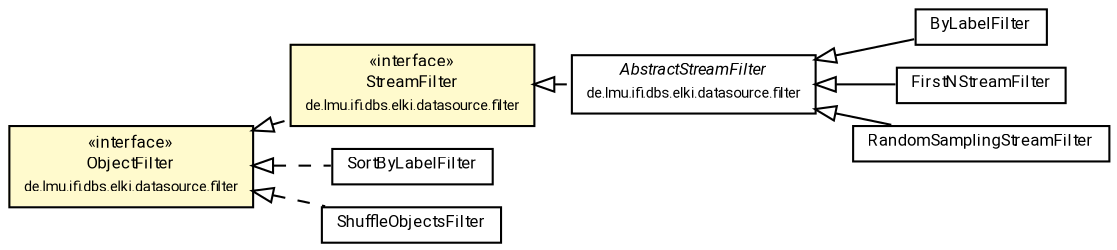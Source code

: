 #!/usr/local/bin/dot
#
# Class diagram 
# Generated by UMLGraph version R5_7_2-60-g0e99a6 (http://www.spinellis.gr/umlgraph/)
#

digraph G {
	graph [fontnames="svg"]
	edge [fontname="Roboto",fontsize=7,labelfontname="Roboto",labelfontsize=7,color="black"];
	node [fontname="Roboto",fontcolor="black",fontsize=8,shape=plaintext,margin=0,width=0,height=0];
	nodesep=0.15;
	ranksep=0.25;
	rankdir=LR;
	// de.lmu.ifi.dbs.elki.datasource.filter.ObjectFilter
	c717296 [label=<<table title="de.lmu.ifi.dbs.elki.datasource.filter.ObjectFilter" border="0" cellborder="1" cellspacing="0" cellpadding="2" bgcolor="LemonChiffon" href="../ObjectFilter.html" target="_parent">
		<tr><td><table border="0" cellspacing="0" cellpadding="1">
		<tr><td align="center" balign="center"> &#171;interface&#187; </td></tr>
		<tr><td align="center" balign="center"> <font face="Roboto">ObjectFilter</font> </td></tr>
		<tr><td align="center" balign="center"> <font face="Roboto" point-size="7.0">de.lmu.ifi.dbs.elki.datasource.filter</font> </td></tr>
		</table></td></tr>
		</table>>, URL="../ObjectFilter.html"];
	// de.lmu.ifi.dbs.elki.datasource.filter.StreamFilter
	c717297 [label=<<table title="de.lmu.ifi.dbs.elki.datasource.filter.StreamFilter" border="0" cellborder="1" cellspacing="0" cellpadding="2" bgcolor="LemonChiffon" href="../StreamFilter.html" target="_parent">
		<tr><td><table border="0" cellspacing="0" cellpadding="1">
		<tr><td align="center" balign="center"> &#171;interface&#187; </td></tr>
		<tr><td align="center" balign="center"> <font face="Roboto">StreamFilter</font> </td></tr>
		<tr><td align="center" balign="center"> <font face="Roboto" point-size="7.0">de.lmu.ifi.dbs.elki.datasource.filter</font> </td></tr>
		</table></td></tr>
		</table>>, URL="../StreamFilter.html"];
	// de.lmu.ifi.dbs.elki.datasource.filter.AbstractStreamFilter
	c718786 [label=<<table title="de.lmu.ifi.dbs.elki.datasource.filter.AbstractStreamFilter" border="0" cellborder="1" cellspacing="0" cellpadding="2" href="../AbstractStreamFilter.html" target="_parent">
		<tr><td><table border="0" cellspacing="0" cellpadding="1">
		<tr><td align="center" balign="center"> <font face="Roboto"><i>AbstractStreamFilter</i></font> </td></tr>
		<tr><td align="center" balign="center"> <font face="Roboto" point-size="7.0">de.lmu.ifi.dbs.elki.datasource.filter</font> </td></tr>
		</table></td></tr>
		</table>>, URL="../AbstractStreamFilter.html"];
	// de.lmu.ifi.dbs.elki.datasource.filter.selection.SortByLabelFilter
	c718815 [label=<<table title="de.lmu.ifi.dbs.elki.datasource.filter.selection.SortByLabelFilter" border="0" cellborder="1" cellspacing="0" cellpadding="2" href="SortByLabelFilter.html" target="_parent">
		<tr><td><table border="0" cellspacing="0" cellpadding="1">
		<tr><td align="center" balign="center"> <font face="Roboto">SortByLabelFilter</font> </td></tr>
		</table></td></tr>
		</table>>, URL="SortByLabelFilter.html"];
	// de.lmu.ifi.dbs.elki.datasource.filter.selection.ByLabelFilter
	c718816 [label=<<table title="de.lmu.ifi.dbs.elki.datasource.filter.selection.ByLabelFilter" border="0" cellborder="1" cellspacing="0" cellpadding="2" href="ByLabelFilter.html" target="_parent">
		<tr><td><table border="0" cellspacing="0" cellpadding="1">
		<tr><td align="center" balign="center"> <font face="Roboto">ByLabelFilter</font> </td></tr>
		</table></td></tr>
		</table>>, URL="ByLabelFilter.html"];
	// de.lmu.ifi.dbs.elki.datasource.filter.selection.FirstNStreamFilter
	c718818 [label=<<table title="de.lmu.ifi.dbs.elki.datasource.filter.selection.FirstNStreamFilter" border="0" cellborder="1" cellspacing="0" cellpadding="2" href="FirstNStreamFilter.html" target="_parent">
		<tr><td><table border="0" cellspacing="0" cellpadding="1">
		<tr><td align="center" balign="center"> <font face="Roboto">FirstNStreamFilter</font> </td></tr>
		</table></td></tr>
		</table>>, URL="FirstNStreamFilter.html"];
	// de.lmu.ifi.dbs.elki.datasource.filter.selection.RandomSamplingStreamFilter
	c718820 [label=<<table title="de.lmu.ifi.dbs.elki.datasource.filter.selection.RandomSamplingStreamFilter" border="0" cellborder="1" cellspacing="0" cellpadding="2" href="RandomSamplingStreamFilter.html" target="_parent">
		<tr><td><table border="0" cellspacing="0" cellpadding="1">
		<tr><td align="center" balign="center"> <font face="Roboto">RandomSamplingStreamFilter</font> </td></tr>
		</table></td></tr>
		</table>>, URL="RandomSamplingStreamFilter.html"];
	// de.lmu.ifi.dbs.elki.datasource.filter.selection.ShuffleObjectsFilter
	c718822 [label=<<table title="de.lmu.ifi.dbs.elki.datasource.filter.selection.ShuffleObjectsFilter" border="0" cellborder="1" cellspacing="0" cellpadding="2" href="ShuffleObjectsFilter.html" target="_parent">
		<tr><td><table border="0" cellspacing="0" cellpadding="1">
		<tr><td align="center" balign="center"> <font face="Roboto">ShuffleObjectsFilter</font> </td></tr>
		</table></td></tr>
		</table>>, URL="ShuffleObjectsFilter.html"];
	// de.lmu.ifi.dbs.elki.datasource.filter.StreamFilter implements de.lmu.ifi.dbs.elki.datasource.filter.ObjectFilter
	c717296 -> c717297 [arrowtail=empty,style=dashed,dir=back,weight=9];
	// de.lmu.ifi.dbs.elki.datasource.filter.AbstractStreamFilter implements de.lmu.ifi.dbs.elki.datasource.filter.StreamFilter
	c717297 -> c718786 [arrowtail=empty,style=dashed,dir=back,weight=9];
	// de.lmu.ifi.dbs.elki.datasource.filter.selection.SortByLabelFilter implements de.lmu.ifi.dbs.elki.datasource.filter.ObjectFilter
	c717296 -> c718815 [arrowtail=empty,style=dashed,dir=back,weight=9];
	// de.lmu.ifi.dbs.elki.datasource.filter.selection.ByLabelFilter extends de.lmu.ifi.dbs.elki.datasource.filter.AbstractStreamFilter
	c718786 -> c718816 [arrowtail=empty,dir=back,weight=10];
	// de.lmu.ifi.dbs.elki.datasource.filter.selection.FirstNStreamFilter extends de.lmu.ifi.dbs.elki.datasource.filter.AbstractStreamFilter
	c718786 -> c718818 [arrowtail=empty,dir=back,weight=10];
	// de.lmu.ifi.dbs.elki.datasource.filter.selection.RandomSamplingStreamFilter extends de.lmu.ifi.dbs.elki.datasource.filter.AbstractStreamFilter
	c718786 -> c718820 [arrowtail=empty,dir=back,weight=10];
	// de.lmu.ifi.dbs.elki.datasource.filter.selection.ShuffleObjectsFilter implements de.lmu.ifi.dbs.elki.datasource.filter.ObjectFilter
	c717296 -> c718822 [arrowtail=empty,style=dashed,dir=back,weight=9];
}

